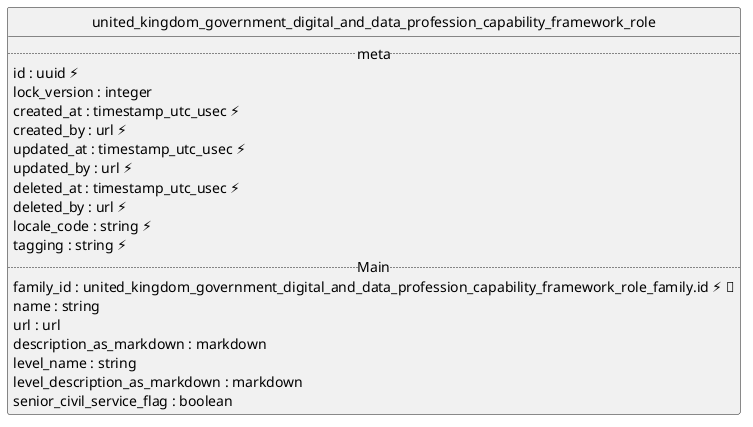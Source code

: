 @startuml uml
skinparam monochrome true
skinparam linetype ortho
hide circle

entity united_kingdom_government_digital_and_data_profession_capability_framework_role {
  .. meta ..
  id : uuid ⚡
  lock_version : integer
  created_at : timestamp_utc_usec ⚡
  created_by : url ⚡
  updated_at : timestamp_utc_usec ⚡
  updated_by : url ⚡
  deleted_at : timestamp_utc_usec ⚡
  deleted_by : url ⚡
  locale_code : string ⚡
  tagging : string ⚡
  .. Main ..
  family_id : united_kingdom_government_digital_and_data_profession_capability_framework_role_family.id ⚡ 🔑
  name : string
  url : url
  description_as_markdown : markdown
  level_name : string
  level_description_as_markdown : markdown
  senior_civil_service_flag : boolean
}

@enduml
